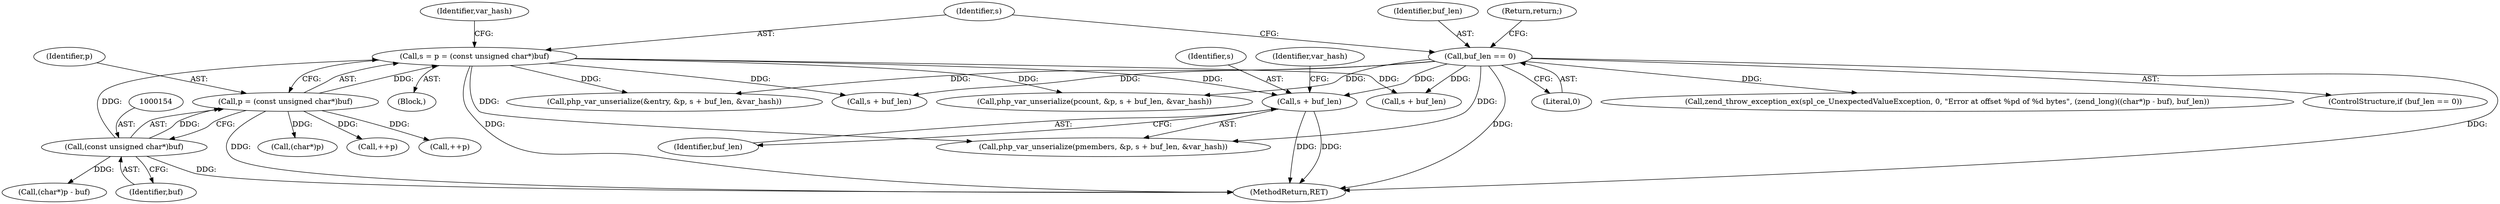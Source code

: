 digraph "0_php-src_61cdd1255d5b9c8453be71aacbbf682796ac77d4@pointer" {
"1000426" [label="(Call,s + buf_len)"];
"1000149" [label="(Call,s = p = (const unsigned char*)buf)"];
"1000151" [label="(Call,p = (const unsigned char*)buf)"];
"1000153" [label="(Call,(const unsigned char*)buf)"];
"1000144" [label="(Call,buf_len == 0)"];
"1000146" [label="(Literal,0)"];
"1000243" [label="(Call,s + buf_len)"];
"1000428" [label="(Identifier,buf_len)"];
"1000450" [label="(Call,zend_throw_exception_ex(spl_ce_UnexpectedValueException, 0, \"Error at offset %pd of %d bytes\", (zend_long)((char*)p - buf), buf_len))"];
"1000114" [label="(Block,)"];
"1000152" [label="(Identifier,p)"];
"1000144" [label="(Call,buf_len == 0)"];
"1000166" [label="(Call,++p)"];
"1000148" [label="(Return,return;)"];
"1000457" [label="(Call,(char*)p)"];
"1000456" [label="(Call,(char*)p - buf)"];
"1000426" [label="(Call,s + buf_len)"];
"1000427" [label="(Identifier,s)"];
"1000151" [label="(Call,p = (const unsigned char*)buf)"];
"1000181" [label="(Call,php_var_unserialize(pcount, &p, s + buf_len, &var_hash))"];
"1000150" [label="(Identifier,s)"];
"1000463" [label="(MethodReturn,RET)"];
"1000171" [label="(Call,++p)"];
"1000149" [label="(Call,s = p = (const unsigned char*)buf)"];
"1000153" [label="(Call,(const unsigned char*)buf)"];
"1000143" [label="(ControlStructure,if (buf_len == 0))"];
"1000185" [label="(Call,s + buf_len)"];
"1000155" [label="(Identifier,buf)"];
"1000430" [label="(Identifier,var_hash)"];
"1000157" [label="(Identifier,var_hash)"];
"1000422" [label="(Call,php_var_unserialize(pmembers, &p, s + buf_len, &var_hash))"];
"1000238" [label="(Call,php_var_unserialize(&entry, &p, s + buf_len, &var_hash))"];
"1000145" [label="(Identifier,buf_len)"];
"1000426" -> "1000422"  [label="AST: "];
"1000426" -> "1000428"  [label="CFG: "];
"1000427" -> "1000426"  [label="AST: "];
"1000428" -> "1000426"  [label="AST: "];
"1000430" -> "1000426"  [label="CFG: "];
"1000426" -> "1000463"  [label="DDG: "];
"1000426" -> "1000463"  [label="DDG: "];
"1000149" -> "1000426"  [label="DDG: "];
"1000144" -> "1000426"  [label="DDG: "];
"1000149" -> "1000114"  [label="AST: "];
"1000149" -> "1000151"  [label="CFG: "];
"1000150" -> "1000149"  [label="AST: "];
"1000151" -> "1000149"  [label="AST: "];
"1000157" -> "1000149"  [label="CFG: "];
"1000149" -> "1000463"  [label="DDG: "];
"1000151" -> "1000149"  [label="DDG: "];
"1000153" -> "1000149"  [label="DDG: "];
"1000149" -> "1000181"  [label="DDG: "];
"1000149" -> "1000185"  [label="DDG: "];
"1000149" -> "1000238"  [label="DDG: "];
"1000149" -> "1000243"  [label="DDG: "];
"1000149" -> "1000422"  [label="DDG: "];
"1000151" -> "1000153"  [label="CFG: "];
"1000152" -> "1000151"  [label="AST: "];
"1000153" -> "1000151"  [label="AST: "];
"1000151" -> "1000463"  [label="DDG: "];
"1000153" -> "1000151"  [label="DDG: "];
"1000151" -> "1000166"  [label="DDG: "];
"1000151" -> "1000171"  [label="DDG: "];
"1000151" -> "1000457"  [label="DDG: "];
"1000153" -> "1000155"  [label="CFG: "];
"1000154" -> "1000153"  [label="AST: "];
"1000155" -> "1000153"  [label="AST: "];
"1000153" -> "1000463"  [label="DDG: "];
"1000153" -> "1000456"  [label="DDG: "];
"1000144" -> "1000143"  [label="AST: "];
"1000144" -> "1000146"  [label="CFG: "];
"1000145" -> "1000144"  [label="AST: "];
"1000146" -> "1000144"  [label="AST: "];
"1000148" -> "1000144"  [label="CFG: "];
"1000150" -> "1000144"  [label="CFG: "];
"1000144" -> "1000463"  [label="DDG: "];
"1000144" -> "1000463"  [label="DDG: "];
"1000144" -> "1000181"  [label="DDG: "];
"1000144" -> "1000185"  [label="DDG: "];
"1000144" -> "1000238"  [label="DDG: "];
"1000144" -> "1000243"  [label="DDG: "];
"1000144" -> "1000422"  [label="DDG: "];
"1000144" -> "1000450"  [label="DDG: "];
}
